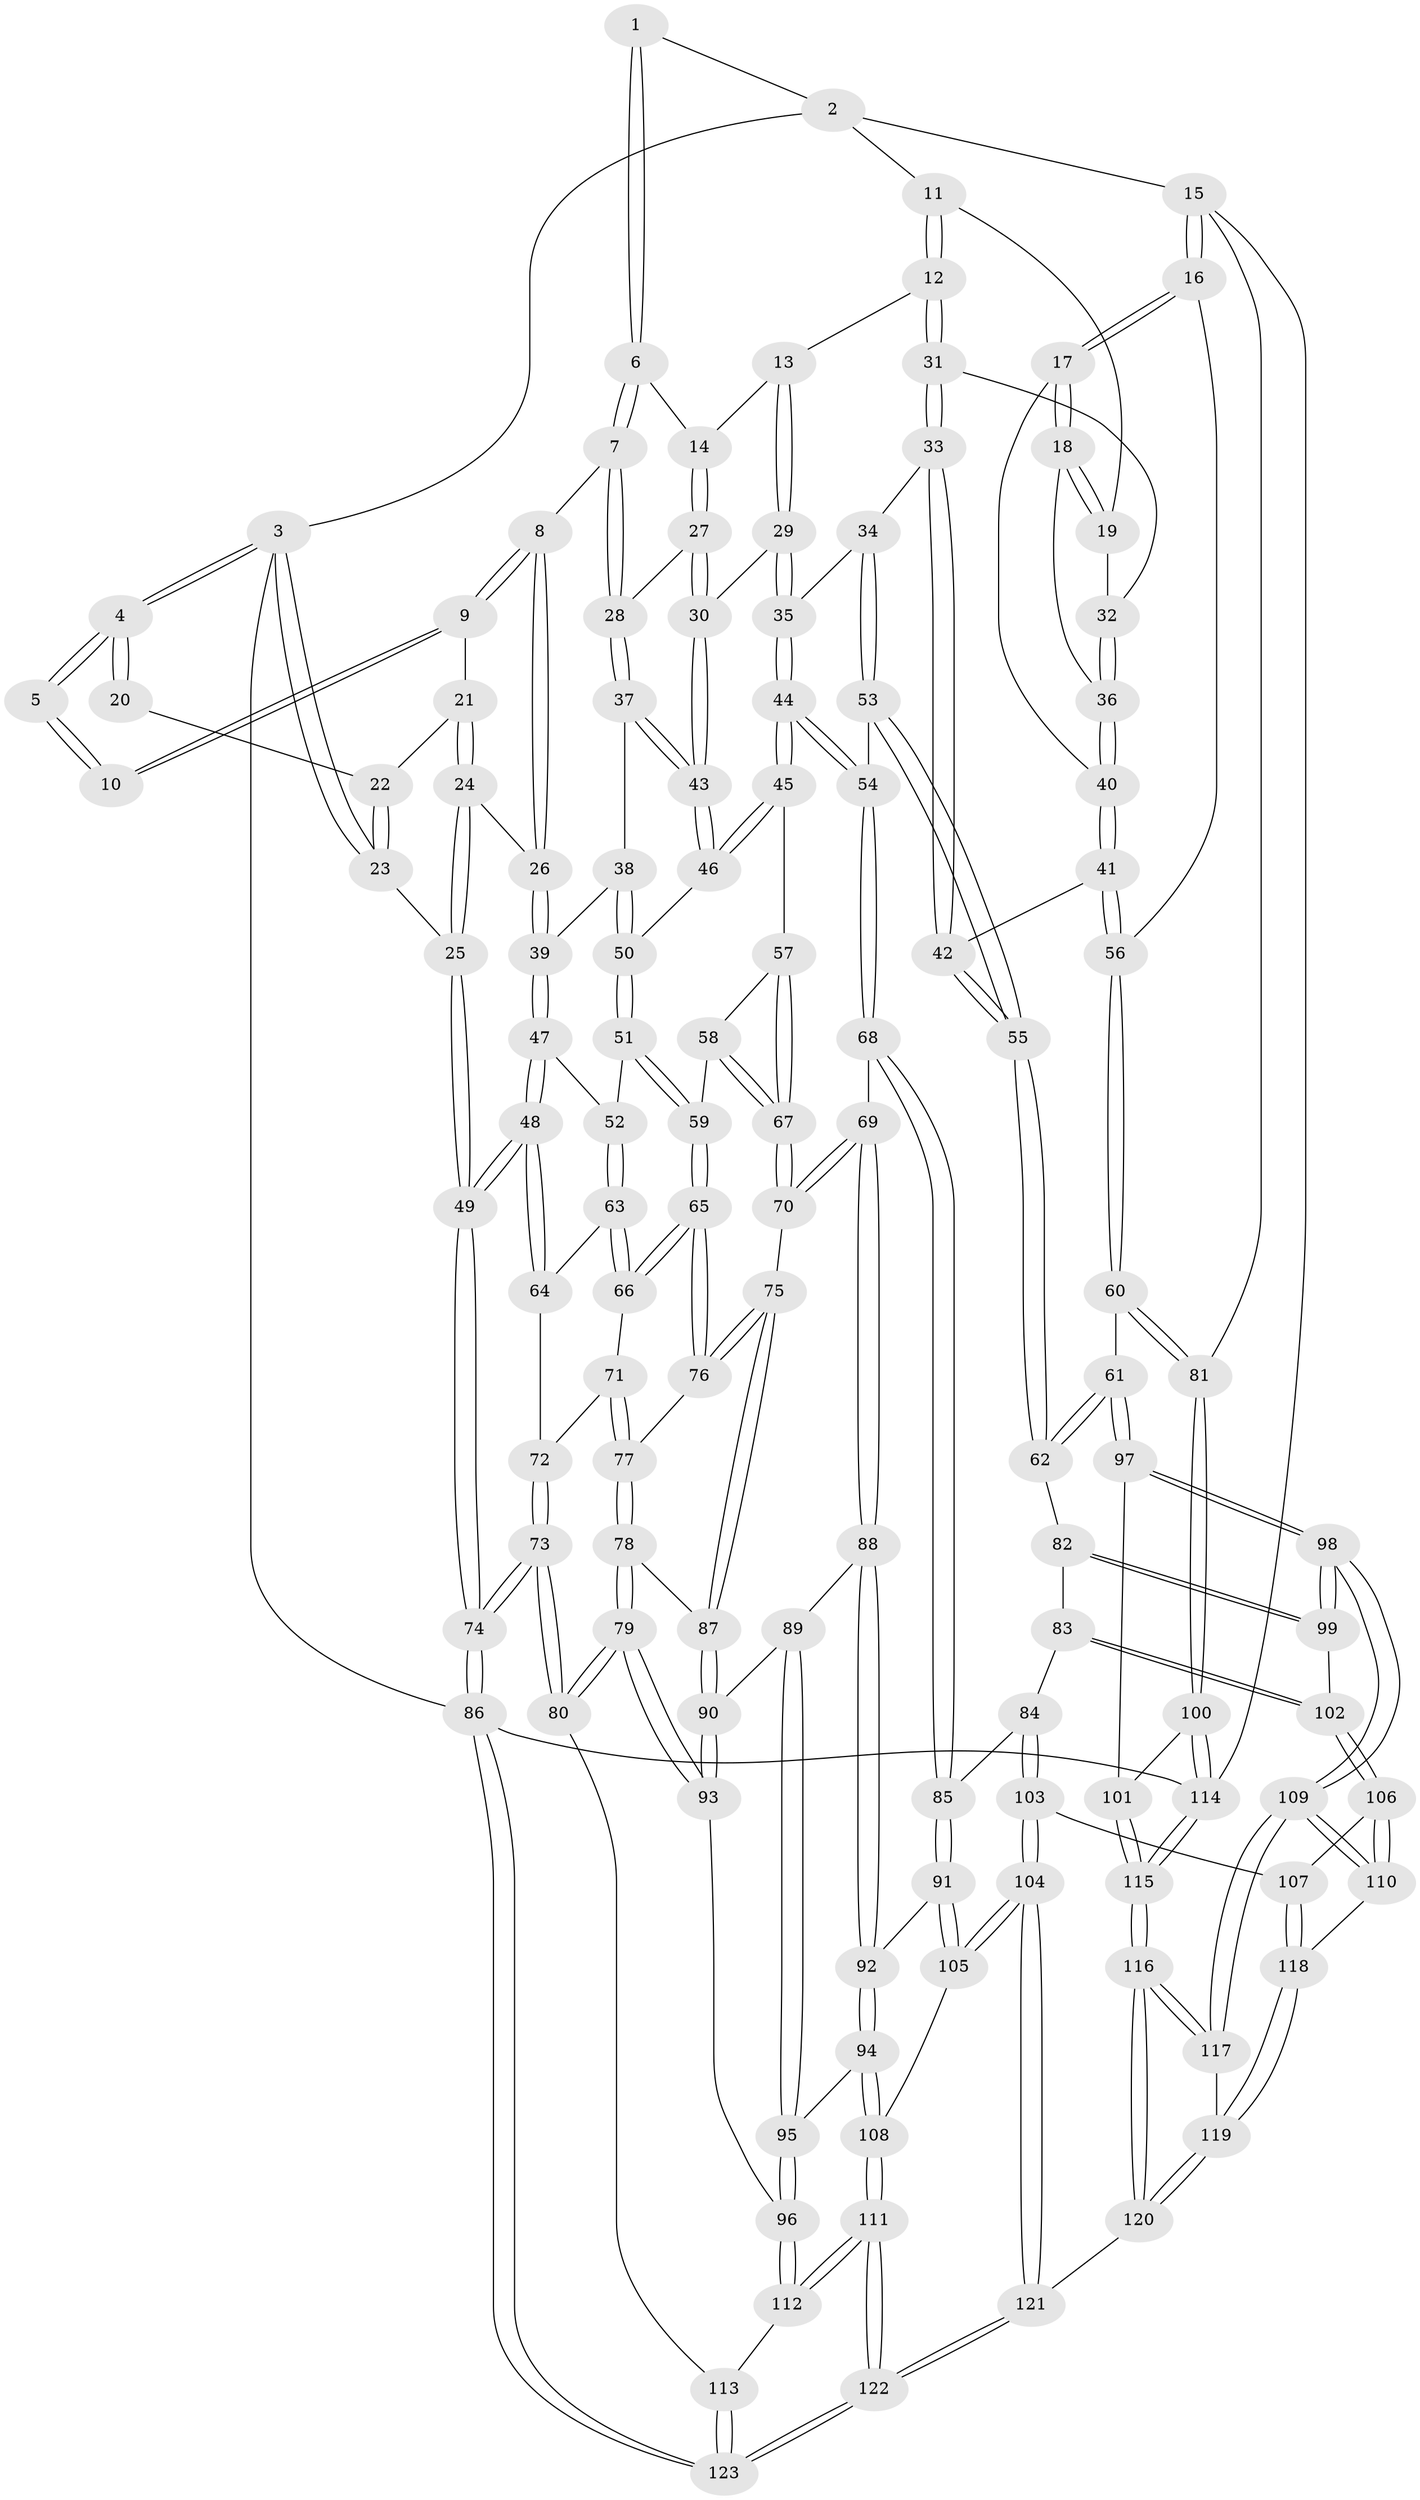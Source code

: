 // coarse degree distribution, {3: 0.5, 4: 0.26, 5: 0.14, 2: 0.08, 6: 0.02}
// Generated by graph-tools (version 1.1) at 2025/54/03/04/25 22:54:41]
// undirected, 123 vertices, 304 edges
graph export_dot {
  node [color=gray90,style=filled];
  1 [pos="+0.45595977765332474+0"];
  2 [pos="+0.9851787240261111+0"];
  3 [pos="+0+0"];
  4 [pos="+0+0"];
  5 [pos="+0.2572116334149157+0"];
  6 [pos="+0.4561418468725166+0"];
  7 [pos="+0.2841564111895366+0.2029944474100233"];
  8 [pos="+0.2411128846799354+0.18822464055866167"];
  9 [pos="+0.20370606799680863+0.13734597265053505"];
  10 [pos="+0.20197314758049317+0.10316950253053271"];
  11 [pos="+0.8982470461877029+0"];
  12 [pos="+0.6679668076867541+0.16907203928172015"];
  13 [pos="+0.5639309170833294+0.12819282210799174"];
  14 [pos="+0.5215450934175728+0.08414389591765332"];
  15 [pos="+1+0.328612290449124"];
  16 [pos="+1+0.3277175154043095"];
  17 [pos="+1+0.28940391509757757"];
  18 [pos="+0.9791217158475213+0.2394782485488987"];
  19 [pos="+0.896233507129382+0.1759146075760779"];
  20 [pos="+0.08076618633892975+0.06955124777412268"];
  21 [pos="+0.10734696892900145+0.15752156199905323"];
  22 [pos="+0.09971774764676349+0.155835965985593"];
  23 [pos="+0+0.22996898033027102"];
  24 [pos="+0.11238371797821214+0.28605097584153427"];
  25 [pos="+0+0.23588771248758808"];
  26 [pos="+0.13493423564825277+0.2961862119564321"];
  27 [pos="+0.3926213966417112+0.20947093051402713"];
  28 [pos="+0.32076951058017444+0.23592158873552488"];
  29 [pos="+0.5105746949578365+0.3009043098320512"];
  30 [pos="+0.4963272282646676+0.30035882069625847"];
  31 [pos="+0.688462539780399+0.2013723954413747"];
  32 [pos="+0.8255534398029958+0.21752721184361043"];
  33 [pos="+0.6715327823056919+0.34081277478847166"];
  34 [pos="+0.5674554349671104+0.35219766522659934"];
  35 [pos="+0.5455167761279759+0.34332232611229296"];
  36 [pos="+0.8321759335024406+0.33614436527605235"];
  37 [pos="+0.325182193087133+0.30057879236968893"];
  38 [pos="+0.2099976577453452+0.3343749934473352"];
  39 [pos="+0.1375004632303605+0.3032540716884832"];
  40 [pos="+0.8267322199231314+0.3748743505385746"];
  41 [pos="+0.814277822688701+0.3958250507231323"];
  42 [pos="+0.6842173378104506+0.3567801602439598"];
  43 [pos="+0.35262194748386483+0.36717866989211"];
  44 [pos="+0.4208919784933395+0.4618172017259448"];
  45 [pos="+0.3926551036846793+0.44502444423042925"];
  46 [pos="+0.3525788651669719+0.36886551303873877"];
  47 [pos="+0.1208117317230445+0.42731863785972135"];
  48 [pos="+0.03445691882947074+0.4712558181810182"];
  49 [pos="+0+0.5355142787499455"];
  50 [pos="+0.22822565687484977+0.42513907699828263"];
  51 [pos="+0.20850603778363389+0.445912185518656"];
  52 [pos="+0.1792061758411782+0.4439402311403922"];
  53 [pos="+0.553608258412086+0.4897854449568486"];
  54 [pos="+0.4545204330527933+0.5061327682509841"];
  55 [pos="+0.6423679291175067+0.5279004768421143"];
  56 [pos="+0.845926012957175+0.4735496328425045"];
  57 [pos="+0.38493485697813556+0.4512864866789411"];
  58 [pos="+0.29590480397736496+0.4987202584106054"];
  59 [pos="+0.24716879074094641+0.5129994775998826"];
  60 [pos="+0.8409694465526967+0.5302983734984408"];
  61 [pos="+0.7259636100540665+0.6368880688565769"];
  62 [pos="+0.7011344578390672+0.6319114430695454"];
  63 [pos="+0.16266115784753352+0.5326120612393302"];
  64 [pos="+0.12599523525755046+0.5275731519589136"];
  65 [pos="+0.24163287558974114+0.5525526536248632"];
  66 [pos="+0.17112126277122533+0.5434357174058124"];
  67 [pos="+0.32994852222817006+0.5571469583706332"];
  68 [pos="+0.44178635766044716+0.6419016350301009"];
  69 [pos="+0.3333136905216133+0.6458754306918087"];
  70 [pos="+0.31467094200879364+0.6374430417715586"];
  71 [pos="+0.15615685227752812+0.5635870450317184"];
  72 [pos="+0.1387717673769032+0.5612358115171273"];
  73 [pos="+0+0.7360843235340915"];
  74 [pos="+0+0.7128823178459394"];
  75 [pos="+0.30150366966425013+0.6350642940177589"];
  76 [pos="+0.24918736210213602+0.5845358205803686"];
  77 [pos="+0.16762704809546633+0.6158261317672239"];
  78 [pos="+0.10199817459243855+0.6749707139766647"];
  79 [pos="+0+0.7353203735733931"];
  80 [pos="+0+0.7371392768698353"];
  81 [pos="+1+0.655641132489636"];
  82 [pos="+0.6160743222456438+0.6733197408021125"];
  83 [pos="+0.5520149173307958+0.6957787729880309"];
  84 [pos="+0.5350227137168452+0.6990756820247104"];
  85 [pos="+0.48780574952603356+0.6878629544667504"];
  86 [pos="+0+1"];
  87 [pos="+0.2385438287629461+0.6880130619608972"];
  88 [pos="+0.32095427026257217+0.7245116855568563"];
  89 [pos="+0.26610879742385646+0.760772198222355"];
  90 [pos="+0.23346564587756669+0.7517484555733401"];
  91 [pos="+0.4373490296834882+0.7618330817514671"];
  92 [pos="+0.3447968229715325+0.79410320237033"];
  93 [pos="+0.19750984715550082+0.7829495784369175"];
  94 [pos="+0.31886057152148806+0.8369765573539579"];
  95 [pos="+0.3139588119685359+0.8361651028489512"];
  96 [pos="+0.23617494392116914+0.8506717007246355"];
  97 [pos="+0.8034154557460205+0.7656183063522815"];
  98 [pos="+0.7497312129933325+0.8525005293083795"];
  99 [pos="+0.6469340100991449+0.8247100162856387"];
  100 [pos="+1+0.6988312321701312"];
  101 [pos="+0.9071077038126197+0.7900321456507735"];
  102 [pos="+0.6201438117401432+0.8330650952860074"];
  103 [pos="+0.538012437049669+0.8691317663194786"];
  104 [pos="+0.45415746426761183+0.929695968827366"];
  105 [pos="+0.43523689549017525+0.9058854433891914"];
  106 [pos="+0.6055334002990092+0.8561236263438933"];
  107 [pos="+0.5696309373866942+0.8771075037304847"];
  108 [pos="+0.33648453570834025+0.8636802573560967"];
  109 [pos="+0.7370998828326477+0.8951435676132307"];
  110 [pos="+0.7059369989459229+0.8966022578038839"];
  111 [pos="+0.2374616976887864+1"];
  112 [pos="+0.20118192393673578+0.9105589163409309"];
  113 [pos="+0.01609678129751998+0.8197395676308323"];
  114 [pos="+1+1"];
  115 [pos="+0.9441201988631959+1"];
  116 [pos="+0.8723032484624399+1"];
  117 [pos="+0.7571848263955261+1"];
  118 [pos="+0.6071858736425818+0.9237430588812261"];
  119 [pos="+0.6045430581250263+0.9479842451102317"];
  120 [pos="+0.46473244052042406+1"];
  121 [pos="+0.4480947833067135+1"];
  122 [pos="+0.2388817627515447+1"];
  123 [pos="+0.23250009258574353+1"];
  1 -- 2;
  1 -- 6;
  1 -- 6;
  2 -- 3;
  2 -- 11;
  2 -- 15;
  3 -- 4;
  3 -- 4;
  3 -- 23;
  3 -- 23;
  3 -- 86;
  4 -- 5;
  4 -- 5;
  4 -- 20;
  4 -- 20;
  5 -- 10;
  5 -- 10;
  6 -- 7;
  6 -- 7;
  6 -- 14;
  7 -- 8;
  7 -- 28;
  7 -- 28;
  8 -- 9;
  8 -- 9;
  8 -- 26;
  8 -- 26;
  9 -- 10;
  9 -- 10;
  9 -- 21;
  11 -- 12;
  11 -- 12;
  11 -- 19;
  12 -- 13;
  12 -- 31;
  12 -- 31;
  13 -- 14;
  13 -- 29;
  13 -- 29;
  14 -- 27;
  14 -- 27;
  15 -- 16;
  15 -- 16;
  15 -- 81;
  15 -- 114;
  16 -- 17;
  16 -- 17;
  16 -- 56;
  17 -- 18;
  17 -- 18;
  17 -- 40;
  18 -- 19;
  18 -- 19;
  18 -- 36;
  19 -- 32;
  20 -- 22;
  21 -- 22;
  21 -- 24;
  21 -- 24;
  22 -- 23;
  22 -- 23;
  23 -- 25;
  24 -- 25;
  24 -- 25;
  24 -- 26;
  25 -- 49;
  25 -- 49;
  26 -- 39;
  26 -- 39;
  27 -- 28;
  27 -- 30;
  27 -- 30;
  28 -- 37;
  28 -- 37;
  29 -- 30;
  29 -- 35;
  29 -- 35;
  30 -- 43;
  30 -- 43;
  31 -- 32;
  31 -- 33;
  31 -- 33;
  32 -- 36;
  32 -- 36;
  33 -- 34;
  33 -- 42;
  33 -- 42;
  34 -- 35;
  34 -- 53;
  34 -- 53;
  35 -- 44;
  35 -- 44;
  36 -- 40;
  36 -- 40;
  37 -- 38;
  37 -- 43;
  37 -- 43;
  38 -- 39;
  38 -- 50;
  38 -- 50;
  39 -- 47;
  39 -- 47;
  40 -- 41;
  40 -- 41;
  41 -- 42;
  41 -- 56;
  41 -- 56;
  42 -- 55;
  42 -- 55;
  43 -- 46;
  43 -- 46;
  44 -- 45;
  44 -- 45;
  44 -- 54;
  44 -- 54;
  45 -- 46;
  45 -- 46;
  45 -- 57;
  46 -- 50;
  47 -- 48;
  47 -- 48;
  47 -- 52;
  48 -- 49;
  48 -- 49;
  48 -- 64;
  48 -- 64;
  49 -- 74;
  49 -- 74;
  50 -- 51;
  50 -- 51;
  51 -- 52;
  51 -- 59;
  51 -- 59;
  52 -- 63;
  52 -- 63;
  53 -- 54;
  53 -- 55;
  53 -- 55;
  54 -- 68;
  54 -- 68;
  55 -- 62;
  55 -- 62;
  56 -- 60;
  56 -- 60;
  57 -- 58;
  57 -- 67;
  57 -- 67;
  58 -- 59;
  58 -- 67;
  58 -- 67;
  59 -- 65;
  59 -- 65;
  60 -- 61;
  60 -- 81;
  60 -- 81;
  61 -- 62;
  61 -- 62;
  61 -- 97;
  61 -- 97;
  62 -- 82;
  63 -- 64;
  63 -- 66;
  63 -- 66;
  64 -- 72;
  65 -- 66;
  65 -- 66;
  65 -- 76;
  65 -- 76;
  66 -- 71;
  67 -- 70;
  67 -- 70;
  68 -- 69;
  68 -- 85;
  68 -- 85;
  69 -- 70;
  69 -- 70;
  69 -- 88;
  69 -- 88;
  70 -- 75;
  71 -- 72;
  71 -- 77;
  71 -- 77;
  72 -- 73;
  72 -- 73;
  73 -- 74;
  73 -- 74;
  73 -- 80;
  73 -- 80;
  74 -- 86;
  74 -- 86;
  75 -- 76;
  75 -- 76;
  75 -- 87;
  75 -- 87;
  76 -- 77;
  77 -- 78;
  77 -- 78;
  78 -- 79;
  78 -- 79;
  78 -- 87;
  79 -- 80;
  79 -- 80;
  79 -- 93;
  79 -- 93;
  80 -- 113;
  81 -- 100;
  81 -- 100;
  82 -- 83;
  82 -- 99;
  82 -- 99;
  83 -- 84;
  83 -- 102;
  83 -- 102;
  84 -- 85;
  84 -- 103;
  84 -- 103;
  85 -- 91;
  85 -- 91;
  86 -- 123;
  86 -- 123;
  86 -- 114;
  87 -- 90;
  87 -- 90;
  88 -- 89;
  88 -- 92;
  88 -- 92;
  89 -- 90;
  89 -- 95;
  89 -- 95;
  90 -- 93;
  90 -- 93;
  91 -- 92;
  91 -- 105;
  91 -- 105;
  92 -- 94;
  92 -- 94;
  93 -- 96;
  94 -- 95;
  94 -- 108;
  94 -- 108;
  95 -- 96;
  95 -- 96;
  96 -- 112;
  96 -- 112;
  97 -- 98;
  97 -- 98;
  97 -- 101;
  98 -- 99;
  98 -- 99;
  98 -- 109;
  98 -- 109;
  99 -- 102;
  100 -- 101;
  100 -- 114;
  100 -- 114;
  101 -- 115;
  101 -- 115;
  102 -- 106;
  102 -- 106;
  103 -- 104;
  103 -- 104;
  103 -- 107;
  104 -- 105;
  104 -- 105;
  104 -- 121;
  104 -- 121;
  105 -- 108;
  106 -- 107;
  106 -- 110;
  106 -- 110;
  107 -- 118;
  107 -- 118;
  108 -- 111;
  108 -- 111;
  109 -- 110;
  109 -- 110;
  109 -- 117;
  109 -- 117;
  110 -- 118;
  111 -- 112;
  111 -- 112;
  111 -- 122;
  111 -- 122;
  112 -- 113;
  113 -- 123;
  113 -- 123;
  114 -- 115;
  114 -- 115;
  115 -- 116;
  115 -- 116;
  116 -- 117;
  116 -- 117;
  116 -- 120;
  116 -- 120;
  117 -- 119;
  118 -- 119;
  118 -- 119;
  119 -- 120;
  119 -- 120;
  120 -- 121;
  121 -- 122;
  121 -- 122;
  122 -- 123;
  122 -- 123;
}
